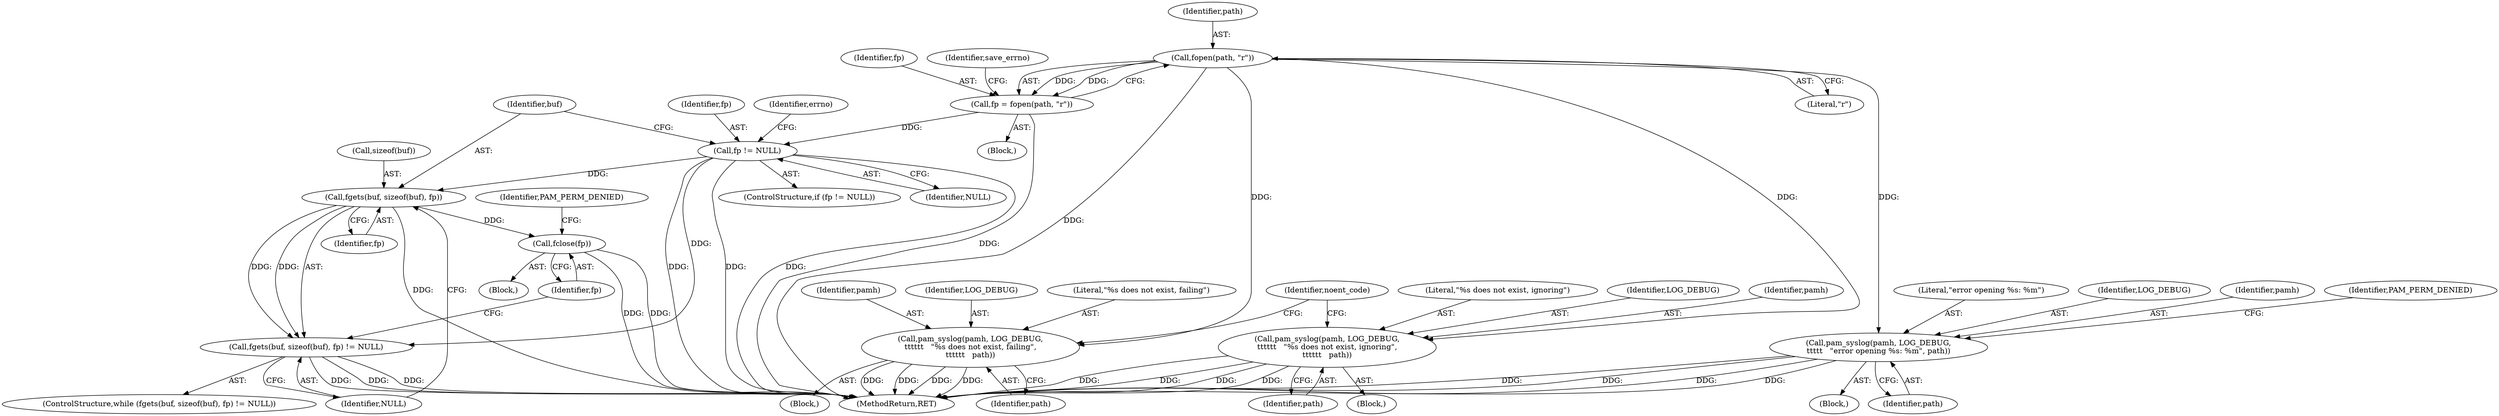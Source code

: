 digraph "0_altlinux_ffe7058c70253d574b1963c7c93002bd410fddc9@API" {
"1000181" [label="(Call,fopen(path, \"r\"))"];
"1000179" [label="(Call,fp = fopen(path, \"r\"))"];
"1000190" [label="(Call,fp != NULL)"];
"1000198" [label="(Call,fgets(buf, sizeof(buf), fp))"];
"1000197" [label="(Call,fgets(buf, sizeof(buf), fp) != NULL)"];
"1000205" [label="(Call,fclose(fp))"];
"1000226" [label="(Call,pam_syslog(pamh, LOG_DEBUG,\n\t\t\t\t\t\t   \"%s does not exist, ignoring\",\n\t\t\t\t\t\t   path))"];
"1000236" [label="(Call,pam_syslog(pamh, LOG_DEBUG,\n\t\t\t\t\t\t   \"%s does not exist, failing\",\n\t\t\t\t\t\t   path))"];
"1000247" [label="(Call,pam_syslog(pamh, LOG_DEBUG,\n\t\t\t\t\t   \"error opening %s: %m\", path))"];
"1000182" [label="(Identifier,path)"];
"1000197" [label="(Call,fgets(buf, sizeof(buf), fp) != NULL)"];
"1000242" [label="(Identifier,noent_code)"];
"1000198" [label="(Call,fgets(buf, sizeof(buf), fp))"];
"1000250" [label="(Literal,\"error opening %s: %m\")"];
"1000196" [label="(ControlStructure,while (fgets(buf, sizeof(buf), fp) != NULL))"];
"1000247" [label="(Call,pam_syslog(pamh, LOG_DEBUG,\n\t\t\t\t\t   \"error opening %s: %m\", path))"];
"1000246" [label="(Block,)"];
"1000191" [label="(Identifier,fp)"];
"1000212" [label="(Identifier,errno)"];
"1000249" [label="(Identifier,LOG_DEBUG)"];
"1000180" [label="(Identifier,fp)"];
"1000205" [label="(Call,fclose(fp))"];
"1000206" [label="(Identifier,fp)"];
"1000225" [label="(Block,)"];
"1000111" [label="(Block,)"];
"1000248" [label="(Identifier,pamh)"];
"1000189" [label="(ControlStructure,if (fp != NULL))"];
"1000251" [label="(Identifier,path)"];
"1000190" [label="(Call,fp != NULL)"];
"1000203" [label="(Identifier,NULL)"];
"1000200" [label="(Call,sizeof(buf))"];
"1000230" [label="(Identifier,path)"];
"1000183" [label="(Literal,\"r\")"];
"1000237" [label="(Identifier,pamh)"];
"1000229" [label="(Literal,\"%s does not exist, ignoring\")"];
"1000240" [label="(Identifier,path)"];
"1000235" [label="(Block,)"];
"1000228" [label="(Identifier,LOG_DEBUG)"];
"1000202" [label="(Identifier,fp)"];
"1000253" [label="(Identifier,PAM_PERM_DENIED)"];
"1000238" [label="(Identifier,LOG_DEBUG)"];
"1000179" [label="(Call,fp = fopen(path, \"r\"))"];
"1000226" [label="(Call,pam_syslog(pamh, LOG_DEBUG,\n\t\t\t\t\t\t   \"%s does not exist, ignoring\",\n\t\t\t\t\t\t   path))"];
"1000192" [label="(Identifier,NULL)"];
"1000185" [label="(Identifier,save_errno)"];
"1000199" [label="(Identifier,buf)"];
"1000193" [label="(Block,)"];
"1000236" [label="(Call,pam_syslog(pamh, LOG_DEBUG,\n\t\t\t\t\t\t   \"%s does not exist, failing\",\n\t\t\t\t\t\t   path))"];
"1000208" [label="(Identifier,PAM_PERM_DENIED)"];
"1000239" [label="(Literal,\"%s does not exist, failing\")"];
"1000181" [label="(Call,fopen(path, \"r\"))"];
"1000227" [label="(Identifier,pamh)"];
"1000254" [label="(MethodReturn,RET)"];
"1000181" -> "1000179"  [label="AST: "];
"1000181" -> "1000183"  [label="CFG: "];
"1000182" -> "1000181"  [label="AST: "];
"1000183" -> "1000181"  [label="AST: "];
"1000179" -> "1000181"  [label="CFG: "];
"1000181" -> "1000254"  [label="DDG: "];
"1000181" -> "1000179"  [label="DDG: "];
"1000181" -> "1000179"  [label="DDG: "];
"1000181" -> "1000226"  [label="DDG: "];
"1000181" -> "1000236"  [label="DDG: "];
"1000181" -> "1000247"  [label="DDG: "];
"1000179" -> "1000111"  [label="AST: "];
"1000180" -> "1000179"  [label="AST: "];
"1000185" -> "1000179"  [label="CFG: "];
"1000179" -> "1000254"  [label="DDG: "];
"1000179" -> "1000190"  [label="DDG: "];
"1000190" -> "1000189"  [label="AST: "];
"1000190" -> "1000192"  [label="CFG: "];
"1000191" -> "1000190"  [label="AST: "];
"1000192" -> "1000190"  [label="AST: "];
"1000199" -> "1000190"  [label="CFG: "];
"1000212" -> "1000190"  [label="CFG: "];
"1000190" -> "1000254"  [label="DDG: "];
"1000190" -> "1000254"  [label="DDG: "];
"1000190" -> "1000254"  [label="DDG: "];
"1000190" -> "1000198"  [label="DDG: "];
"1000190" -> "1000197"  [label="DDG: "];
"1000198" -> "1000197"  [label="AST: "];
"1000198" -> "1000202"  [label="CFG: "];
"1000199" -> "1000198"  [label="AST: "];
"1000200" -> "1000198"  [label="AST: "];
"1000202" -> "1000198"  [label="AST: "];
"1000203" -> "1000198"  [label="CFG: "];
"1000198" -> "1000254"  [label="DDG: "];
"1000198" -> "1000197"  [label="DDG: "];
"1000198" -> "1000197"  [label="DDG: "];
"1000198" -> "1000205"  [label="DDG: "];
"1000197" -> "1000196"  [label="AST: "];
"1000197" -> "1000203"  [label="CFG: "];
"1000203" -> "1000197"  [label="AST: "];
"1000206" -> "1000197"  [label="CFG: "];
"1000197" -> "1000254"  [label="DDG: "];
"1000197" -> "1000254"  [label="DDG: "];
"1000197" -> "1000254"  [label="DDG: "];
"1000205" -> "1000193"  [label="AST: "];
"1000205" -> "1000206"  [label="CFG: "];
"1000206" -> "1000205"  [label="AST: "];
"1000208" -> "1000205"  [label="CFG: "];
"1000205" -> "1000254"  [label="DDG: "];
"1000205" -> "1000254"  [label="DDG: "];
"1000226" -> "1000225"  [label="AST: "];
"1000226" -> "1000230"  [label="CFG: "];
"1000227" -> "1000226"  [label="AST: "];
"1000228" -> "1000226"  [label="AST: "];
"1000229" -> "1000226"  [label="AST: "];
"1000230" -> "1000226"  [label="AST: "];
"1000242" -> "1000226"  [label="CFG: "];
"1000226" -> "1000254"  [label="DDG: "];
"1000226" -> "1000254"  [label="DDG: "];
"1000226" -> "1000254"  [label="DDG: "];
"1000226" -> "1000254"  [label="DDG: "];
"1000236" -> "1000235"  [label="AST: "];
"1000236" -> "1000240"  [label="CFG: "];
"1000237" -> "1000236"  [label="AST: "];
"1000238" -> "1000236"  [label="AST: "];
"1000239" -> "1000236"  [label="AST: "];
"1000240" -> "1000236"  [label="AST: "];
"1000242" -> "1000236"  [label="CFG: "];
"1000236" -> "1000254"  [label="DDG: "];
"1000236" -> "1000254"  [label="DDG: "];
"1000236" -> "1000254"  [label="DDG: "];
"1000236" -> "1000254"  [label="DDG: "];
"1000247" -> "1000246"  [label="AST: "];
"1000247" -> "1000251"  [label="CFG: "];
"1000248" -> "1000247"  [label="AST: "];
"1000249" -> "1000247"  [label="AST: "];
"1000250" -> "1000247"  [label="AST: "];
"1000251" -> "1000247"  [label="AST: "];
"1000253" -> "1000247"  [label="CFG: "];
"1000247" -> "1000254"  [label="DDG: "];
"1000247" -> "1000254"  [label="DDG: "];
"1000247" -> "1000254"  [label="DDG: "];
"1000247" -> "1000254"  [label="DDG: "];
}
